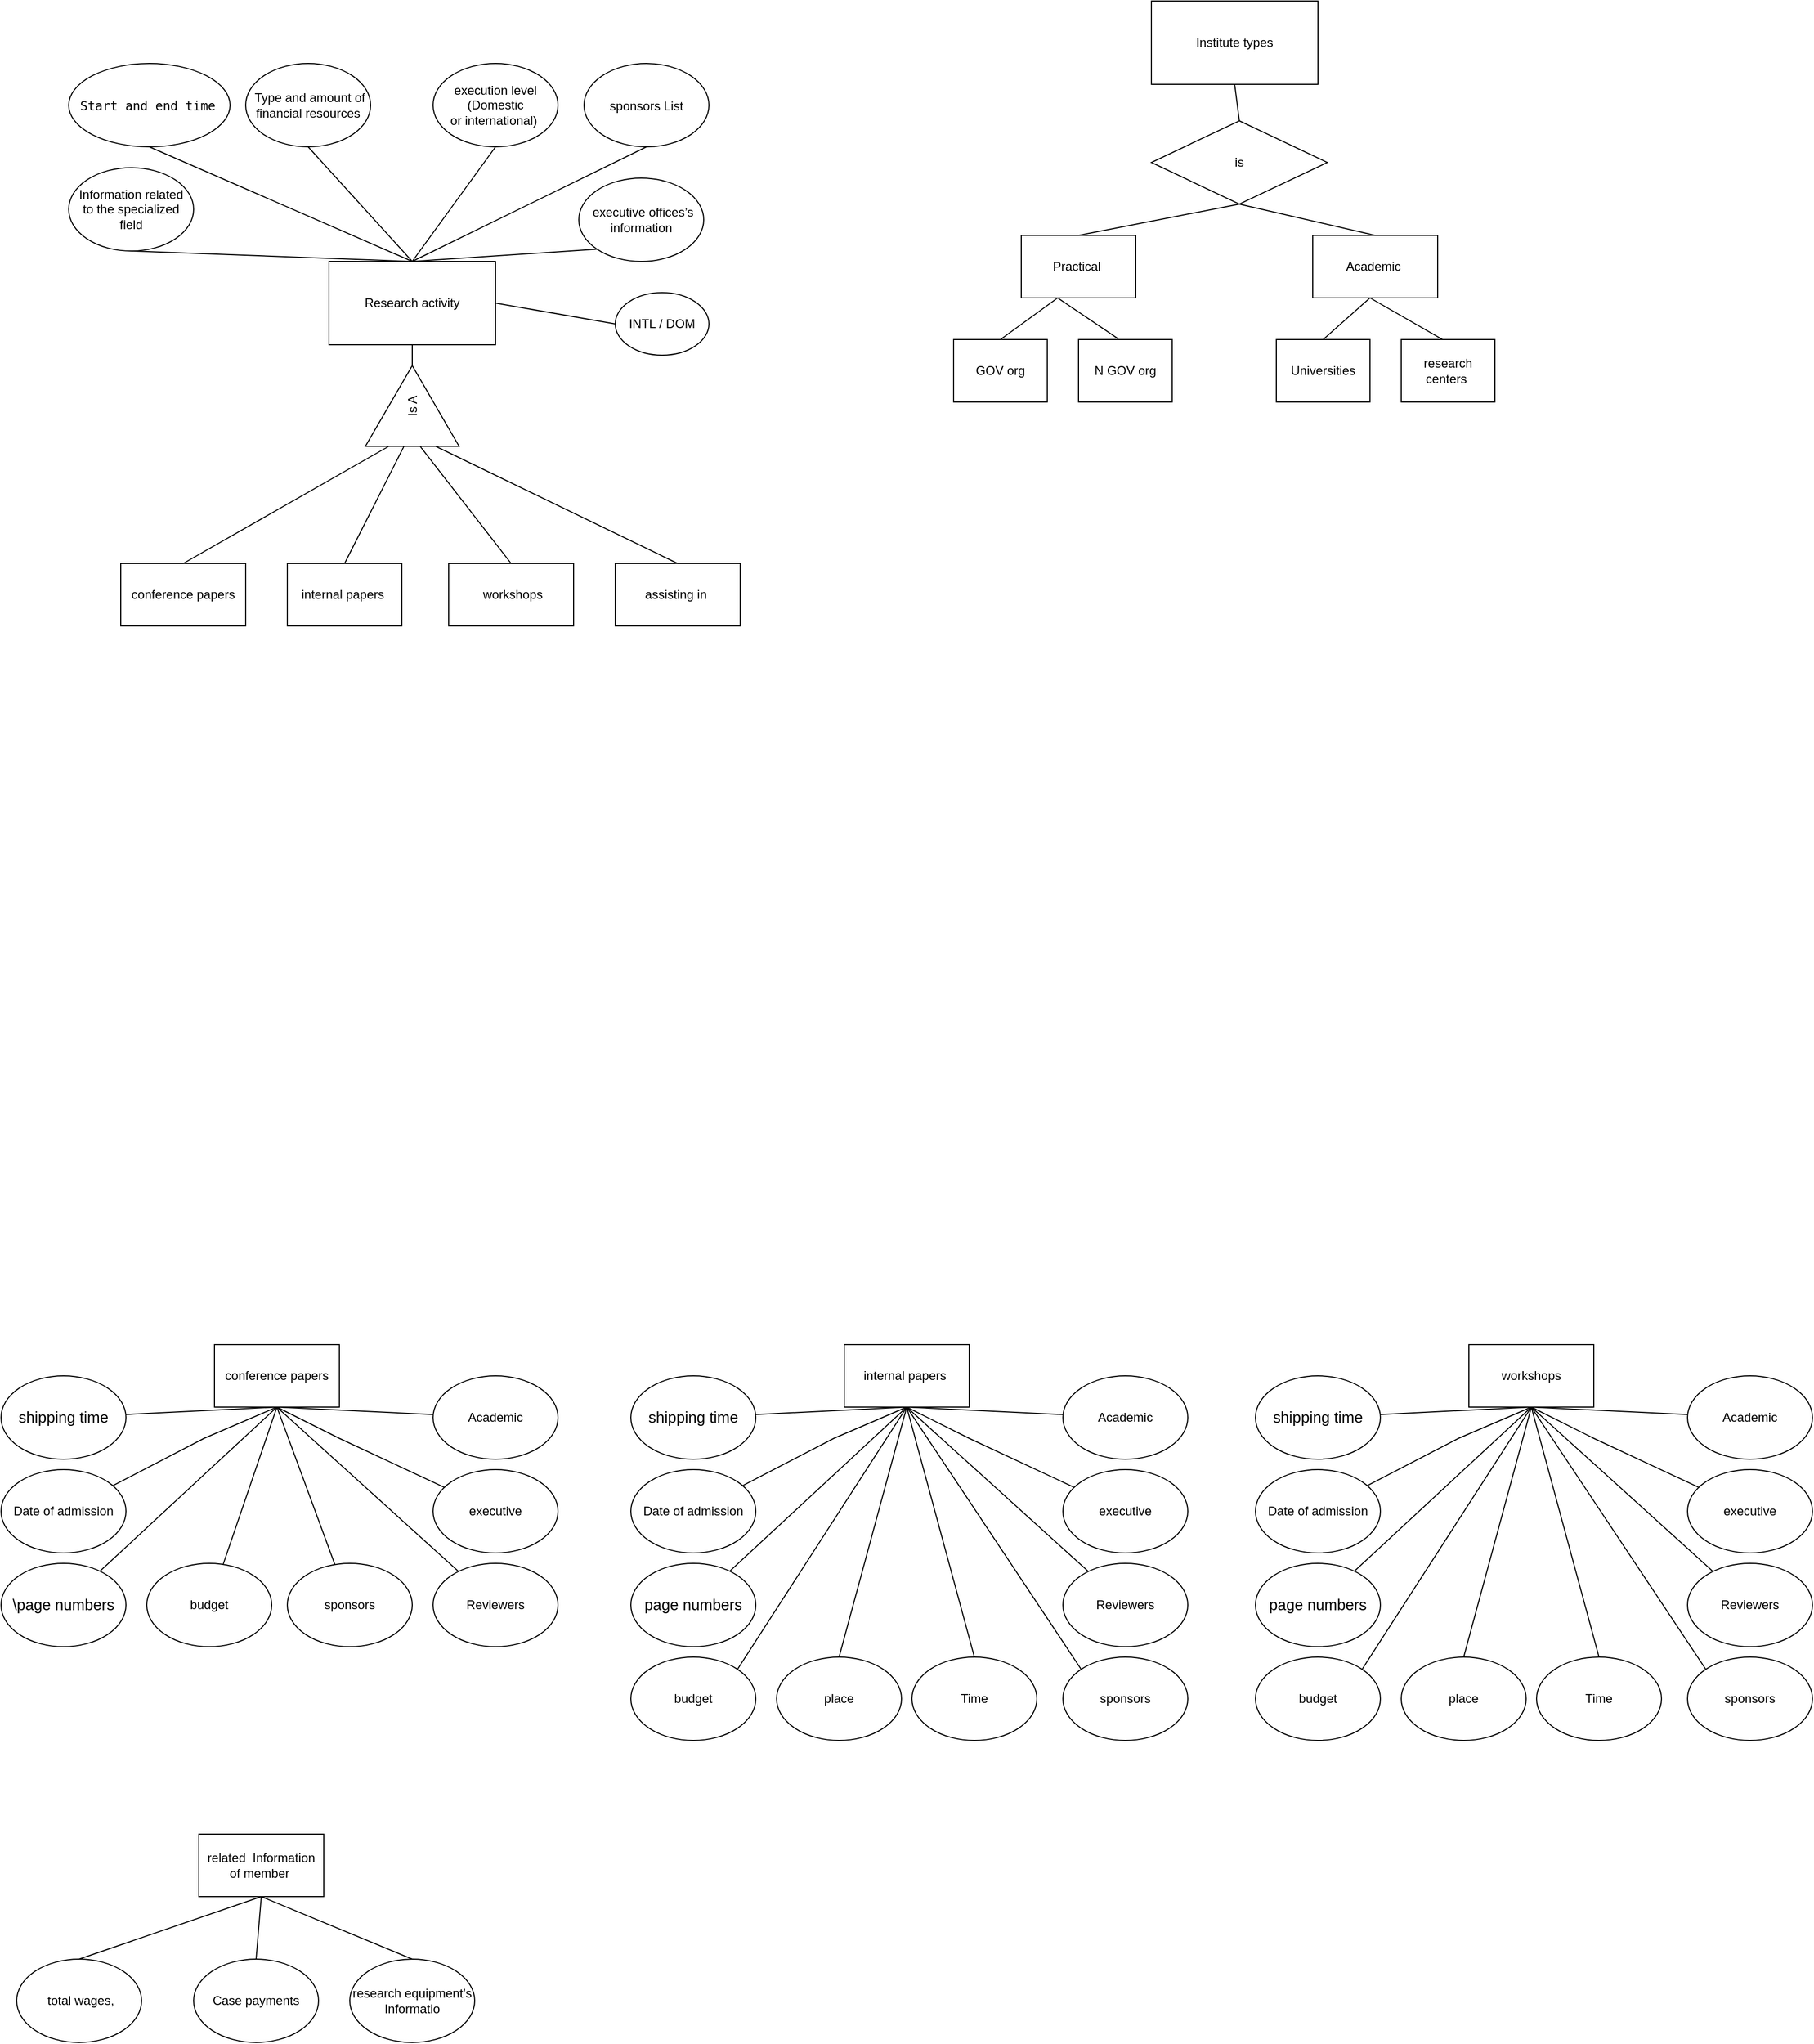<mxfile version="21.1.1" type="github">
  <diagram id="Gjh91Je4ySEMAI1Sj-sg" name="Page-1">
    <mxGraphModel dx="990" dy="598" grid="1" gridSize="10" guides="1" tooltips="1" connect="1" arrows="1" fold="1" page="1" pageScale="1" pageWidth="850" pageHeight="1100" math="0" shadow="0">
      <root>
        <mxCell id="0" />
        <mxCell id="1" parent="0" />
        <mxCell id="DnQ4--VGCIlJsh_Cb7lD-1" value="conference papers" style="rounded=0;whiteSpace=wrap;html=1;" parent="1" vertex="1">
          <mxGeometry x="155" y="580" width="120" height="60" as="geometry" />
        </mxCell>
        <mxCell id="DnQ4--VGCIlJsh_Cb7lD-2" value="assisting in&amp;nbsp;" style="rounded=0;whiteSpace=wrap;html=1;" parent="1" vertex="1">
          <mxGeometry x="630" y="580" width="120" height="60" as="geometry" />
        </mxCell>
        <mxCell id="DnQ4--VGCIlJsh_Cb7lD-3" value="&lt;p style=&quot;border-color: var(--border-color);&quot; class=&quot;MsoNormal&quot;&gt;internal papers&lt;span style=&quot;background-color: initial;&quot;&gt;&amp;nbsp;&lt;/span&gt;&lt;/p&gt;" style="rounded=0;whiteSpace=wrap;html=1;align=center;" parent="1" vertex="1">
          <mxGeometry x="315" y="580" width="110" height="60" as="geometry" />
        </mxCell>
        <mxCell id="DnQ4--VGCIlJsh_Cb7lD-4" value="&amp;nbsp;workshops" style="rounded=0;whiteSpace=wrap;html=1;" parent="1" vertex="1">
          <mxGeometry x="470" y="580" width="120" height="60" as="geometry" />
        </mxCell>
        <mxCell id="DnQ4--VGCIlJsh_Cb7lD-5" value="Institute types" style="rounded=0;whiteSpace=wrap;html=1;" parent="1" vertex="1">
          <mxGeometry x="1145" y="40" width="160" height="80" as="geometry" />
        </mxCell>
        <mxCell id="DnQ4--VGCIlJsh_Cb7lD-6" value="related &amp;nbsp;Information&lt;br/&gt;of member&amp;nbsp;" style="rounded=0;whiteSpace=wrap;html=1;" parent="1" vertex="1">
          <mxGeometry x="230" y="1800" width="120" height="60" as="geometry" />
        </mxCell>
        <mxCell id="DnQ4--VGCIlJsh_Cb7lD-16" value="" style="endArrow=none;html=1;rounded=0;entryX=0.017;entryY=0.419;entryDx=0;entryDy=0;exitX=0.5;exitY=0;exitDx=0;exitDy=0;entryPerimeter=0;" parent="1" source="DnQ4--VGCIlJsh_Cb7lD-3" target="4cyTBoL2mbChuSqTaiiy-3" edge="1">
          <mxGeometry width="50" height="50" relative="1" as="geometry">
            <mxPoint x="350" y="755" as="sourcePoint" />
            <mxPoint x="435" y="475" as="targetPoint" />
          </mxGeometry>
        </mxCell>
        <mxCell id="DnQ4--VGCIlJsh_Cb7lD-17" value="" style="endArrow=none;html=1;rounded=0;exitX=1;exitY=0.5;exitDx=0;exitDy=0;entryX=0.5;entryY=1;entryDx=0;entryDy=0;" parent="1" source="4cyTBoL2mbChuSqTaiiy-3" target="DnQ4--VGCIlJsh_Cb7lD-41" edge="1">
          <mxGeometry width="50" height="50" relative="1" as="geometry">
            <mxPoint x="350" y="525" as="sourcePoint" />
            <mxPoint x="440" y="450" as="targetPoint" />
          </mxGeometry>
        </mxCell>
        <mxCell id="DnQ4--VGCIlJsh_Cb7lD-18" value="" style="endArrow=none;html=1;rounded=0;entryX=0;entryY=0.25;entryDx=0;entryDy=0;exitX=0.5;exitY=0;exitDx=0;exitDy=0;" parent="1" source="DnQ4--VGCIlJsh_Cb7lD-1" target="4cyTBoL2mbChuSqTaiiy-3" edge="1">
          <mxGeometry width="50" height="50" relative="1" as="geometry">
            <mxPoint x="360" y="535" as="sourcePoint" />
            <mxPoint x="435" y="475" as="targetPoint" />
            <Array as="points" />
          </mxGeometry>
        </mxCell>
        <mxCell id="DnQ4--VGCIlJsh_Cb7lD-19" value="" style="endArrow=none;html=1;rounded=0;entryX=0.5;entryY=0;entryDx=0;entryDy=0;exitX=0;exitY=0.75;exitDx=0;exitDy=0;" parent="1" target="DnQ4--VGCIlJsh_Cb7lD-2" edge="1" source="4cyTBoL2mbChuSqTaiiy-3">
          <mxGeometry width="50" height="50" relative="1" as="geometry">
            <mxPoint x="470" y="400" as="sourcePoint" />
            <mxPoint x="465" y="505" as="targetPoint" />
            <Array as="points" />
          </mxGeometry>
        </mxCell>
        <mxCell id="DnQ4--VGCIlJsh_Cb7lD-28" value="&lt;p style=&quot;border-color: var(--border-color);&quot; class=&quot;MsoNormal&quot;&gt;Practical&amp;nbsp;&lt;br&gt;&lt;/p&gt;" style="rounded=0;whiteSpace=wrap;html=1;align=center;" parent="1" vertex="1">
          <mxGeometry x="1020" y="265" width="110" height="60" as="geometry" />
        </mxCell>
        <mxCell id="DnQ4--VGCIlJsh_Cb7lD-29" value="Academic&amp;nbsp;" style="rounded=0;whiteSpace=wrap;html=1;" parent="1" vertex="1">
          <mxGeometry x="1300" y="265" width="120" height="60" as="geometry" />
        </mxCell>
        <mxCell id="DnQ4--VGCIlJsh_Cb7lD-30" value="is" style="rhombus;whiteSpace=wrap;html=1;" parent="1" vertex="1">
          <mxGeometry x="1145" y="155" width="169" height="80" as="geometry" />
        </mxCell>
        <mxCell id="DnQ4--VGCIlJsh_Cb7lD-31" value="" style="endArrow=none;html=1;rounded=0;entryX=0.5;entryY=1;entryDx=0;entryDy=0;exitX=0.5;exitY=0;exitDx=0;exitDy=0;" parent="1" source="DnQ4--VGCIlJsh_Cb7lD-28" target="DnQ4--VGCIlJsh_Cb7lD-30" edge="1">
          <mxGeometry width="50" height="50" relative="1" as="geometry">
            <mxPoint x="1129" y="515" as="sourcePoint" />
            <mxPoint x="1179" y="465" as="targetPoint" />
          </mxGeometry>
        </mxCell>
        <mxCell id="DnQ4--VGCIlJsh_Cb7lD-32" value="" style="endArrow=none;html=1;rounded=0;entryX=0.5;entryY=1;entryDx=0;entryDy=0;exitX=0.5;exitY=0;exitDx=0;exitDy=0;" parent="1" source="DnQ4--VGCIlJsh_Cb7lD-29" target="DnQ4--VGCIlJsh_Cb7lD-30" edge="1">
          <mxGeometry width="50" height="50" relative="1" as="geometry">
            <mxPoint x="1129" y="285" as="sourcePoint" />
            <mxPoint x="1224" y="245" as="targetPoint" />
          </mxGeometry>
        </mxCell>
        <mxCell id="DnQ4--VGCIlJsh_Cb7lD-33" value="" style="endArrow=none;html=1;rounded=0;exitX=0.5;exitY=0;exitDx=0;exitDy=0;" parent="1" source="DnQ4--VGCIlJsh_Cb7lD-38" edge="1">
          <mxGeometry width="50" height="50" relative="1" as="geometry">
            <mxPoint x="1310" y="365" as="sourcePoint" />
            <mxPoint x="1355" y="325" as="targetPoint" />
          </mxGeometry>
        </mxCell>
        <mxCell id="DnQ4--VGCIlJsh_Cb7lD-34" value="" style="endArrow=none;html=1;rounded=0;exitX=0.474;exitY=0.029;exitDx=0;exitDy=0;exitPerimeter=0;" parent="1" source="DnQ4--VGCIlJsh_Cb7lD-37" edge="1">
          <mxGeometry width="50" height="50" relative="1" as="geometry">
            <mxPoint x="1410" y="365" as="sourcePoint" />
            <mxPoint x="1355" y="325" as="targetPoint" />
          </mxGeometry>
        </mxCell>
        <mxCell id="DnQ4--VGCIlJsh_Cb7lD-35" value="" style="endArrow=none;html=1;rounded=0;entryX=0.5;entryY=1;entryDx=0;entryDy=0;exitX=0.5;exitY=0;exitDx=0;exitDy=0;" parent="1" source="DnQ4--VGCIlJsh_Cb7lD-40" edge="1">
          <mxGeometry width="50" height="50" relative="1" as="geometry">
            <mxPoint x="1010" y="365" as="sourcePoint" />
            <mxPoint x="1055" y="325" as="targetPoint" />
          </mxGeometry>
        </mxCell>
        <mxCell id="DnQ4--VGCIlJsh_Cb7lD-36" value="" style="endArrow=none;html=1;rounded=0;exitX=0.424;exitY=-0.012;exitDx=0;exitDy=0;exitPerimeter=0;" parent="1" source="DnQ4--VGCIlJsh_Cb7lD-39" edge="1">
          <mxGeometry width="50" height="50" relative="1" as="geometry">
            <mxPoint x="1110" y="365" as="sourcePoint" />
            <mxPoint x="1055" y="325" as="targetPoint" />
          </mxGeometry>
        </mxCell>
        <mxCell id="DnQ4--VGCIlJsh_Cb7lD-37" value="research centers&amp;nbsp;" style="rounded=0;whiteSpace=wrap;html=1;" parent="1" vertex="1">
          <mxGeometry x="1385" y="365" width="90" height="60" as="geometry" />
        </mxCell>
        <mxCell id="DnQ4--VGCIlJsh_Cb7lD-38" value="Universities" style="rounded=0;whiteSpace=wrap;html=1;" parent="1" vertex="1">
          <mxGeometry x="1265" y="365" width="90" height="60" as="geometry" />
        </mxCell>
        <mxCell id="DnQ4--VGCIlJsh_Cb7lD-39" value="&lt;p class=&quot;MsoNormal&quot;&gt;N GOV org&lt;/p&gt;" style="rounded=0;whiteSpace=wrap;html=1;" parent="1" vertex="1">
          <mxGeometry x="1075" y="365" width="90" height="60" as="geometry" />
        </mxCell>
        <mxCell id="DnQ4--VGCIlJsh_Cb7lD-40" value="GOV org" style="rounded=0;whiteSpace=wrap;html=1;" parent="1" vertex="1">
          <mxGeometry x="955" y="365" width="90" height="60" as="geometry" />
        </mxCell>
        <mxCell id="DnQ4--VGCIlJsh_Cb7lD-41" value="Research activity" style="rounded=0;whiteSpace=wrap;html=1;" parent="1" vertex="1">
          <mxGeometry x="355" y="290" width="160" height="80" as="geometry" />
        </mxCell>
        <mxCell id="DnQ4--VGCIlJsh_Cb7lD-43" value="" style="endArrow=none;html=1;rounded=0;entryX=0.5;entryY=1;entryDx=0;entryDy=0;exitX=0.5;exitY=0;exitDx=0;exitDy=0;" parent="1" source="DnQ4--VGCIlJsh_Cb7lD-30" target="DnQ4--VGCIlJsh_Cb7lD-5" edge="1">
          <mxGeometry width="50" height="50" relative="1" as="geometry">
            <mxPoint x="455" y="155" as="sourcePoint" />
            <mxPoint x="455" y="130" as="targetPoint" />
          </mxGeometry>
        </mxCell>
        <mxCell id="DnQ4--VGCIlJsh_Cb7lD-44" value="Information related&lt;br/&gt;to the specialized field" style="ellipse;whiteSpace=wrap;html=1;" parent="1" vertex="1">
          <mxGeometry x="105" y="200" width="120" height="80" as="geometry" />
        </mxCell>
        <mxCell id="DnQ4--VGCIlJsh_Cb7lD-45" value="" style="endArrow=none;html=1;rounded=0;entryX=0.5;entryY=1;entryDx=0;entryDy=0;exitX=0.5;exitY=0;exitDx=0;exitDy=0;" parent="1" source="DnQ4--VGCIlJsh_Cb7lD-41" target="DnQ4--VGCIlJsh_Cb7lD-44" edge="1">
          <mxGeometry width="50" height="50" relative="1" as="geometry">
            <mxPoint x="405" y="410" as="sourcePoint" />
            <mxPoint x="455" y="360" as="targetPoint" />
          </mxGeometry>
        </mxCell>
        <mxCell id="DnQ4--VGCIlJsh_Cb7lD-46" value="sponsors List&lt;span dir=&quot;RTL&quot;&gt;&lt;/span&gt;&lt;span dir=&quot;RTL&quot;&gt;&lt;/span&gt;&lt;span style=&quot;font-size:11.0pt;&lt;br/&gt;line-height:107%;font-family:&amp;quot;Arial&amp;quot;,sans-serif;mso-ascii-font-family:Calibri;&lt;br/&gt;mso-ascii-theme-font:minor-latin;mso-fareast-font-family:Calibri;mso-fareast-theme-font:&lt;br/&gt;minor-latin;mso-hansi-font-family:Calibri;mso-hansi-theme-font:minor-latin;&lt;br/&gt;mso-ansi-language:EN-US;mso-fareast-language:EN-US;mso-bidi-language:AR-SA&quot; dir=&quot;RTL&quot;&gt;&lt;span dir=&quot;RTL&quot;&gt;&lt;/span&gt;&lt;span dir=&quot;RTL&quot;&gt;&lt;/span&gt;&lt;/span&gt;" style="ellipse;whiteSpace=wrap;html=1;" parent="1" vertex="1">
          <mxGeometry x="600" y="100" width="120" height="80" as="geometry" />
        </mxCell>
        <mxCell id="DnQ4--VGCIlJsh_Cb7lD-47" value="" style="endArrow=none;html=1;rounded=0;entryX=0.5;entryY=1;entryDx=0;entryDy=0;exitX=0.5;exitY=0;exitDx=0;exitDy=0;" parent="1" source="DnQ4--VGCIlJsh_Cb7lD-41" target="DnQ4--VGCIlJsh_Cb7lD-46" edge="1">
          <mxGeometry width="50" height="50" relative="1" as="geometry">
            <mxPoint x="445" y="300" as="sourcePoint" />
            <mxPoint x="465" y="370" as="targetPoint" />
          </mxGeometry>
        </mxCell>
        <mxCell id="DnQ4--VGCIlJsh_Cb7lD-48" value="execution level (Domestic&lt;br/&gt;or international)&amp;nbsp;" style="ellipse;whiteSpace=wrap;html=1;" parent="1" vertex="1">
          <mxGeometry x="455" y="100" width="120" height="80" as="geometry" />
        </mxCell>
        <mxCell id="DnQ4--VGCIlJsh_Cb7lD-49" value="" style="endArrow=none;html=1;rounded=0;entryX=0.5;entryY=1;entryDx=0;entryDy=0;exitX=0.5;exitY=0;exitDx=0;exitDy=0;" parent="1" source="DnQ4--VGCIlJsh_Cb7lD-41" target="DnQ4--VGCIlJsh_Cb7lD-48" edge="1">
          <mxGeometry width="50" height="50" relative="1" as="geometry">
            <mxPoint x="455" y="310" as="sourcePoint" />
            <mxPoint x="475" y="380" as="targetPoint" />
          </mxGeometry>
        </mxCell>
        <mxCell id="DnQ4--VGCIlJsh_Cb7lD-50" value="&amp;nbsp;Type and amount of financial resources" style="ellipse;whiteSpace=wrap;html=1;" parent="1" vertex="1">
          <mxGeometry x="275" y="100" width="120" height="80" as="geometry" />
        </mxCell>
        <mxCell id="DnQ4--VGCIlJsh_Cb7lD-51" value="" style="endArrow=none;html=1;rounded=0;entryX=0.5;entryY=1;entryDx=0;entryDy=0;" parent="1" target="DnQ4--VGCIlJsh_Cb7lD-50" edge="1">
          <mxGeometry width="50" height="50" relative="1" as="geometry">
            <mxPoint x="435" y="290" as="sourcePoint" />
            <mxPoint x="485" y="390" as="targetPoint" />
          </mxGeometry>
        </mxCell>
        <mxCell id="DnQ4--VGCIlJsh_Cb7lD-52" value="&lt;pre style=&quot;text-align:right;line-height:27.0pt&quot;&gt;Start and end time&lt;i style=&quot;background-color: initial; font-family: Helvetica; text-align: center; white-space: normal;&quot;&gt;&lt;span style=&quot;font-size:9.0pt;font-family:&amp;quot;Times New Roman&amp;quot;,serif;mso-fareast-font-family:&lt;br/&gt;&amp;quot;Times New Roman&amp;quot;;color:#202124&quot;&gt;&amp;nbsp;&lt;/span&gt;&lt;/i&gt;&lt;/pre&gt;" style="ellipse;whiteSpace=wrap;html=1;" parent="1" vertex="1">
          <mxGeometry x="105" y="100" width="155" height="80" as="geometry" />
        </mxCell>
        <mxCell id="DnQ4--VGCIlJsh_Cb7lD-53" value="" style="endArrow=none;html=1;rounded=0;entryX=0.5;entryY=1;entryDx=0;entryDy=0;exitX=0.5;exitY=0;exitDx=0;exitDy=0;" parent="1" source="DnQ4--VGCIlJsh_Cb7lD-41" target="DnQ4--VGCIlJsh_Cb7lD-52" edge="1">
          <mxGeometry width="50" height="50" relative="1" as="geometry">
            <mxPoint x="615" y="292.5" as="sourcePoint" />
            <mxPoint x="635" y="362.5" as="targetPoint" />
          </mxGeometry>
        </mxCell>
        <mxCell id="DnQ4--VGCIlJsh_Cb7lD-54" value="" style="endArrow=none;html=1;rounded=0;entryX=0;entryY=1;entryDx=0;entryDy=0;" parent="1" target="DnQ4--VGCIlJsh_Cb7lD-55" edge="1">
          <mxGeometry width="50" height="50" relative="1" as="geometry">
            <mxPoint x="435" y="290" as="sourcePoint" />
            <mxPoint x="665" y="210" as="targetPoint" />
          </mxGeometry>
        </mxCell>
        <mxCell id="DnQ4--VGCIlJsh_Cb7lD-55" value="&amp;nbsp;executive offices’s information" style="ellipse;whiteSpace=wrap;html=1;" parent="1" vertex="1">
          <mxGeometry x="595" y="210" width="120" height="80" as="geometry" />
        </mxCell>
        <mxCell id="DnQ4--VGCIlJsh_Cb7lD-56" value="conference papers" style="rounded=0;whiteSpace=wrap;html=1;" parent="1" vertex="1">
          <mxGeometry x="245" y="1330" width="120" height="60" as="geometry" />
        </mxCell>
        <mxCell id="DnQ4--VGCIlJsh_Cb7lD-57" value="&lt;span style=&quot;font-size:11.0pt;&lt;br/&gt;line-height:107%;font-family:&amp;quot;Calibri&amp;quot;,sans-serif;mso-ascii-theme-font:minor-latin;&lt;br/&gt;mso-fareast-font-family:Calibri;mso-fareast-theme-font:minor-latin;mso-hansi-theme-font:&lt;br/&gt;minor-latin;mso-bidi-font-family:&amp;quot;2  Nazanin&amp;quot;;mso-ansi-language:EN-US;&lt;br/&gt;mso-fareast-language:EN-US;mso-bidi-language:AR-SA&quot;&gt;\page numbers&lt;/span&gt;" style="ellipse;whiteSpace=wrap;html=1;" parent="1" vertex="1">
          <mxGeometry x="40" y="1540" width="120" height="80" as="geometry" />
        </mxCell>
        <mxCell id="DnQ4--VGCIlJsh_Cb7lD-58" value="" style="endArrow=none;html=1;rounded=0;entryX=0.5;entryY=1;entryDx=0;entryDy=0;" parent="1" source="DnQ4--VGCIlJsh_Cb7lD-57" target="DnQ4--VGCIlJsh_Cb7lD-56" edge="1">
          <mxGeometry width="50" height="50" relative="1" as="geometry">
            <mxPoint x="45" y="1410" as="sourcePoint" />
            <mxPoint x="95" y="1360" as="targetPoint" />
          </mxGeometry>
        </mxCell>
        <mxCell id="DnQ4--VGCIlJsh_Cb7lD-59" value="Academic" style="ellipse;whiteSpace=wrap;html=1;" parent="1" vertex="1">
          <mxGeometry x="455" y="1360" width="120" height="80" as="geometry" />
        </mxCell>
        <mxCell id="DnQ4--VGCIlJsh_Cb7lD-60" value="" style="endArrow=none;html=1;rounded=0;entryX=0.5;entryY=1;entryDx=0;entryDy=0;" parent="1" source="DnQ4--VGCIlJsh_Cb7lD-59" target="DnQ4--VGCIlJsh_Cb7lD-56" edge="1">
          <mxGeometry width="50" height="50" relative="1" as="geometry">
            <mxPoint x="185" y="1410" as="sourcePoint" />
            <mxPoint x="445" y="1380" as="targetPoint" />
          </mxGeometry>
        </mxCell>
        <mxCell id="DnQ4--VGCIlJsh_Cb7lD-61" value="executive" style="ellipse;whiteSpace=wrap;html=1;" parent="1" vertex="1">
          <mxGeometry x="455" y="1450" width="120" height="80" as="geometry" />
        </mxCell>
        <mxCell id="DnQ4--VGCIlJsh_Cb7lD-62" value="" style="endArrow=none;html=1;rounded=0;entryX=0.5;entryY=1;entryDx=0;entryDy=0;" parent="1" source="DnQ4--VGCIlJsh_Cb7lD-61" target="DnQ4--VGCIlJsh_Cb7lD-56" edge="1">
          <mxGeometry width="50" height="50" relative="1" as="geometry">
            <mxPoint x="65" y="1430" as="sourcePoint" />
            <mxPoint x="325" y="1400" as="targetPoint" />
            <Array as="points">
              <mxPoint x="365" y="1420" />
            </Array>
          </mxGeometry>
        </mxCell>
        <mxCell id="DnQ4--VGCIlJsh_Cb7lD-63" value="Date of admission" style="ellipse;whiteSpace=wrap;html=1;" parent="1" vertex="1">
          <mxGeometry x="40" y="1450" width="120" height="80" as="geometry" />
        </mxCell>
        <mxCell id="DnQ4--VGCIlJsh_Cb7lD-64" value="" style="endArrow=none;html=1;rounded=0;entryX=0.5;entryY=1;entryDx=0;entryDy=0;" parent="1" source="DnQ4--VGCIlJsh_Cb7lD-63" target="DnQ4--VGCIlJsh_Cb7lD-56" edge="1">
          <mxGeometry width="50" height="50" relative="1" as="geometry">
            <mxPoint x="75" y="1440" as="sourcePoint" />
            <mxPoint x="335" y="1410" as="targetPoint" />
            <Array as="points">
              <mxPoint x="235" y="1420" />
            </Array>
          </mxGeometry>
        </mxCell>
        <mxCell id="DnQ4--VGCIlJsh_Cb7lD-65" value="&lt;span style=&quot;font-size:11.0pt;&lt;br/&gt;line-height:107%;font-family:&amp;quot;Calibri&amp;quot;,sans-serif;mso-ascii-theme-font:minor-latin;&lt;br/&gt;mso-fareast-font-family:Calibri;mso-fareast-theme-font:minor-latin;mso-hansi-theme-font:&lt;br/&gt;minor-latin;mso-bidi-font-family:&amp;quot;2  Nazanin&amp;quot;;mso-ansi-language:EN-US;&lt;br/&gt;mso-fareast-language:EN-US;mso-bidi-language:AR-SA&quot;&gt;shipping time&lt;/span&gt;" style="ellipse;whiteSpace=wrap;html=1;" parent="1" vertex="1">
          <mxGeometry x="40" y="1360" width="120" height="80" as="geometry" />
        </mxCell>
        <mxCell id="DnQ4--VGCIlJsh_Cb7lD-66" value="" style="endArrow=none;html=1;rounded=0;entryX=0.5;entryY=1;entryDx=0;entryDy=0;" parent="1" source="DnQ4--VGCIlJsh_Cb7lD-65" target="DnQ4--VGCIlJsh_Cb7lD-56" edge="1">
          <mxGeometry width="50" height="50" relative="1" as="geometry">
            <mxPoint x="-100" y="1410" as="sourcePoint" />
            <mxPoint x="160" y="1380" as="targetPoint" />
          </mxGeometry>
        </mxCell>
        <mxCell id="DnQ4--VGCIlJsh_Cb7lD-67" value="Reviewers" style="ellipse;whiteSpace=wrap;html=1;" parent="1" vertex="1">
          <mxGeometry x="455" y="1540" width="120" height="80" as="geometry" />
        </mxCell>
        <mxCell id="DnQ4--VGCIlJsh_Cb7lD-68" value="" style="endArrow=none;html=1;rounded=0;entryX=0.5;entryY=1;entryDx=0;entryDy=0;" parent="1" source="DnQ4--VGCIlJsh_Cb7lD-67" target="DnQ4--VGCIlJsh_Cb7lD-56" edge="1">
          <mxGeometry width="50" height="50" relative="1" as="geometry">
            <mxPoint x="95" y="1460" as="sourcePoint" />
            <mxPoint x="305" y="1440" as="targetPoint" />
          </mxGeometry>
        </mxCell>
        <mxCell id="DnQ4--VGCIlJsh_Cb7lD-69" value="sponsors" style="ellipse;whiteSpace=wrap;html=1;" parent="1" vertex="1">
          <mxGeometry x="315" y="1540" width="120" height="80" as="geometry" />
        </mxCell>
        <mxCell id="DnQ4--VGCIlJsh_Cb7lD-70" value="" style="endArrow=none;html=1;rounded=0;entryX=0.5;entryY=1;entryDx=0;entryDy=0;" parent="1" source="DnQ4--VGCIlJsh_Cb7lD-69" target="DnQ4--VGCIlJsh_Cb7lD-56" edge="1">
          <mxGeometry width="50" height="50" relative="1" as="geometry">
            <mxPoint x="105" y="1470" as="sourcePoint" />
            <mxPoint x="365" y="1440" as="targetPoint" />
          </mxGeometry>
        </mxCell>
        <mxCell id="DnQ4--VGCIlJsh_Cb7lD-71" value="budget" style="ellipse;whiteSpace=wrap;html=1;" parent="1" vertex="1">
          <mxGeometry x="180" y="1540" width="120" height="80" as="geometry" />
        </mxCell>
        <mxCell id="DnQ4--VGCIlJsh_Cb7lD-72" value="" style="endArrow=none;html=1;rounded=0;entryX=0.5;entryY=1;entryDx=0;entryDy=0;" parent="1" source="DnQ4--VGCIlJsh_Cb7lD-71" target="DnQ4--VGCIlJsh_Cb7lD-56" edge="1">
          <mxGeometry width="50" height="50" relative="1" as="geometry">
            <mxPoint x="-5" y="1510" as="sourcePoint" />
            <mxPoint x="255" y="1480" as="targetPoint" />
          </mxGeometry>
        </mxCell>
        <mxCell id="DnQ4--VGCIlJsh_Cb7lD-73" value="workshops" style="rounded=0;whiteSpace=wrap;html=1;" parent="1" vertex="1">
          <mxGeometry x="1450" y="1330" width="120" height="60" as="geometry" />
        </mxCell>
        <mxCell id="DnQ4--VGCIlJsh_Cb7lD-74" value="&lt;span style=&quot;font-size:11.0pt;&lt;br/&gt;line-height:107%;font-family:&amp;quot;Calibri&amp;quot;,sans-serif;mso-ascii-theme-font:minor-latin;&lt;br/&gt;mso-fareast-font-family:Calibri;mso-fareast-theme-font:minor-latin;mso-hansi-theme-font:&lt;br/&gt;minor-latin;mso-bidi-font-family:&amp;quot;2  Nazanin&amp;quot;;mso-ansi-language:EN-US;&lt;br/&gt;mso-fareast-language:EN-US;mso-bidi-language:AR-SA&quot;&gt;page numbers&lt;/span&gt;" style="ellipse;whiteSpace=wrap;html=1;" parent="1" vertex="1">
          <mxGeometry x="1245" y="1540" width="120" height="80" as="geometry" />
        </mxCell>
        <mxCell id="DnQ4--VGCIlJsh_Cb7lD-75" value="" style="endArrow=none;html=1;rounded=0;entryX=0.5;entryY=1;entryDx=0;entryDy=0;" parent="1" source="DnQ4--VGCIlJsh_Cb7lD-74" target="DnQ4--VGCIlJsh_Cb7lD-73" edge="1">
          <mxGeometry width="50" height="50" relative="1" as="geometry">
            <mxPoint x="1250" y="1410" as="sourcePoint" />
            <mxPoint x="1300" y="1360" as="targetPoint" />
          </mxGeometry>
        </mxCell>
        <mxCell id="DnQ4--VGCIlJsh_Cb7lD-76" value="Academic" style="ellipse;whiteSpace=wrap;html=1;" parent="1" vertex="1">
          <mxGeometry x="1660" y="1360" width="120" height="80" as="geometry" />
        </mxCell>
        <mxCell id="DnQ4--VGCIlJsh_Cb7lD-77" value="" style="endArrow=none;html=1;rounded=0;entryX=0.5;entryY=1;entryDx=0;entryDy=0;" parent="1" source="DnQ4--VGCIlJsh_Cb7lD-76" target="DnQ4--VGCIlJsh_Cb7lD-73" edge="1">
          <mxGeometry width="50" height="50" relative="1" as="geometry">
            <mxPoint x="1390" y="1410" as="sourcePoint" />
            <mxPoint x="1650" y="1380" as="targetPoint" />
          </mxGeometry>
        </mxCell>
        <mxCell id="DnQ4--VGCIlJsh_Cb7lD-78" value="executive" style="ellipse;whiteSpace=wrap;html=1;" parent="1" vertex="1">
          <mxGeometry x="1660" y="1450" width="120" height="80" as="geometry" />
        </mxCell>
        <mxCell id="DnQ4--VGCIlJsh_Cb7lD-79" value="" style="endArrow=none;html=1;rounded=0;entryX=0.5;entryY=1;entryDx=0;entryDy=0;" parent="1" source="DnQ4--VGCIlJsh_Cb7lD-78" target="DnQ4--VGCIlJsh_Cb7lD-73" edge="1">
          <mxGeometry width="50" height="50" relative="1" as="geometry">
            <mxPoint x="1270" y="1430" as="sourcePoint" />
            <mxPoint x="1530" y="1400" as="targetPoint" />
            <Array as="points">
              <mxPoint x="1570" y="1420" />
            </Array>
          </mxGeometry>
        </mxCell>
        <mxCell id="DnQ4--VGCIlJsh_Cb7lD-80" value="Date of admission" style="ellipse;whiteSpace=wrap;html=1;" parent="1" vertex="1">
          <mxGeometry x="1245" y="1450" width="120" height="80" as="geometry" />
        </mxCell>
        <mxCell id="DnQ4--VGCIlJsh_Cb7lD-81" value="" style="endArrow=none;html=1;rounded=0;entryX=0.5;entryY=1;entryDx=0;entryDy=0;" parent="1" source="DnQ4--VGCIlJsh_Cb7lD-80" target="DnQ4--VGCIlJsh_Cb7lD-73" edge="1">
          <mxGeometry width="50" height="50" relative="1" as="geometry">
            <mxPoint x="1280" y="1440" as="sourcePoint" />
            <mxPoint x="1540" y="1410" as="targetPoint" />
            <Array as="points">
              <mxPoint x="1440" y="1420" />
            </Array>
          </mxGeometry>
        </mxCell>
        <mxCell id="DnQ4--VGCIlJsh_Cb7lD-82" value="&lt;span style=&quot;font-size:11.0pt;&lt;br/&gt;line-height:107%;font-family:&amp;quot;Calibri&amp;quot;,sans-serif;mso-ascii-theme-font:minor-latin;&lt;br/&gt;mso-fareast-font-family:Calibri;mso-fareast-theme-font:minor-latin;mso-hansi-theme-font:&lt;br/&gt;minor-latin;mso-bidi-font-family:&amp;quot;2  Nazanin&amp;quot;;mso-ansi-language:EN-US;&lt;br/&gt;mso-fareast-language:EN-US;mso-bidi-language:AR-SA&quot;&gt;shipping time&lt;/span&gt;" style="ellipse;whiteSpace=wrap;html=1;" parent="1" vertex="1">
          <mxGeometry x="1245" y="1360" width="120" height="80" as="geometry" />
        </mxCell>
        <mxCell id="DnQ4--VGCIlJsh_Cb7lD-83" value="" style="endArrow=none;html=1;rounded=0;entryX=0.5;entryY=1;entryDx=0;entryDy=0;" parent="1" source="DnQ4--VGCIlJsh_Cb7lD-82" target="DnQ4--VGCIlJsh_Cb7lD-73" edge="1">
          <mxGeometry width="50" height="50" relative="1" as="geometry">
            <mxPoint x="1105" y="1410" as="sourcePoint" />
            <mxPoint x="1365" y="1380" as="targetPoint" />
          </mxGeometry>
        </mxCell>
        <mxCell id="DnQ4--VGCIlJsh_Cb7lD-84" value="Reviewers" style="ellipse;whiteSpace=wrap;html=1;" parent="1" vertex="1">
          <mxGeometry x="1660" y="1540" width="120" height="80" as="geometry" />
        </mxCell>
        <mxCell id="DnQ4--VGCIlJsh_Cb7lD-85" value="" style="endArrow=none;html=1;rounded=0;entryX=0.5;entryY=1;entryDx=0;entryDy=0;" parent="1" source="DnQ4--VGCIlJsh_Cb7lD-84" target="DnQ4--VGCIlJsh_Cb7lD-73" edge="1">
          <mxGeometry width="50" height="50" relative="1" as="geometry">
            <mxPoint x="1300" y="1460" as="sourcePoint" />
            <mxPoint x="1510" y="1440" as="targetPoint" />
          </mxGeometry>
        </mxCell>
        <mxCell id="DnQ4--VGCIlJsh_Cb7lD-86" value="sponsors" style="ellipse;whiteSpace=wrap;html=1;" parent="1" vertex="1">
          <mxGeometry x="1660" y="1630" width="120" height="80" as="geometry" />
        </mxCell>
        <mxCell id="DnQ4--VGCIlJsh_Cb7lD-87" value="" style="endArrow=none;html=1;rounded=0;entryX=0.5;entryY=1;entryDx=0;entryDy=0;exitX=0;exitY=0;exitDx=0;exitDy=0;" parent="1" source="DnQ4--VGCIlJsh_Cb7lD-86" target="DnQ4--VGCIlJsh_Cb7lD-73" edge="1">
          <mxGeometry width="50" height="50" relative="1" as="geometry">
            <mxPoint x="1693" y="1634" as="sourcePoint" />
            <mxPoint x="1570" y="1440" as="targetPoint" />
          </mxGeometry>
        </mxCell>
        <mxCell id="DnQ4--VGCIlJsh_Cb7lD-88" value="budget" style="ellipse;whiteSpace=wrap;html=1;" parent="1" vertex="1">
          <mxGeometry x="1245" y="1630" width="120" height="80" as="geometry" />
        </mxCell>
        <mxCell id="DnQ4--VGCIlJsh_Cb7lD-89" value="" style="endArrow=none;html=1;rounded=0;entryX=0.5;entryY=1;entryDx=0;entryDy=0;exitX=1;exitY=0;exitDx=0;exitDy=0;" parent="1" source="DnQ4--VGCIlJsh_Cb7lD-88" target="DnQ4--VGCIlJsh_Cb7lD-73" edge="1">
          <mxGeometry width="50" height="50" relative="1" as="geometry">
            <mxPoint x="1200" y="1510" as="sourcePoint" />
            <mxPoint x="1460" y="1480" as="targetPoint" />
          </mxGeometry>
        </mxCell>
        <mxCell id="DnQ4--VGCIlJsh_Cb7lD-90" value="place" style="ellipse;whiteSpace=wrap;html=1;" parent="1" vertex="1">
          <mxGeometry x="1385" y="1630" width="120" height="80" as="geometry" />
        </mxCell>
        <mxCell id="DnQ4--VGCIlJsh_Cb7lD-91" value="" style="endArrow=none;html=1;rounded=0;entryX=0.5;entryY=1;entryDx=0;entryDy=0;exitX=0.5;exitY=0;exitDx=0;exitDy=0;" parent="1" source="DnQ4--VGCIlJsh_Cb7lD-90" target="DnQ4--VGCIlJsh_Cb7lD-73" edge="1">
          <mxGeometry width="50" height="50" relative="1" as="geometry">
            <mxPoint x="1210" y="1520" as="sourcePoint" />
            <mxPoint x="1520" y="1400" as="targetPoint" />
          </mxGeometry>
        </mxCell>
        <mxCell id="DnQ4--VGCIlJsh_Cb7lD-92" value="Time" style="ellipse;whiteSpace=wrap;html=1;" parent="1" vertex="1">
          <mxGeometry x="1515" y="1630" width="120" height="80" as="geometry" />
        </mxCell>
        <mxCell id="DnQ4--VGCIlJsh_Cb7lD-93" value="" style="endArrow=none;html=1;rounded=0;entryX=0.5;entryY=1;entryDx=0;entryDy=0;exitX=0.5;exitY=0;exitDx=0;exitDy=0;" parent="1" source="DnQ4--VGCIlJsh_Cb7lD-92" target="DnQ4--VGCIlJsh_Cb7lD-73" edge="1">
          <mxGeometry width="50" height="50" relative="1" as="geometry">
            <mxPoint x="1470" y="1510" as="sourcePoint" />
            <mxPoint x="1780" y="1390" as="targetPoint" />
          </mxGeometry>
        </mxCell>
        <mxCell id="DnQ4--VGCIlJsh_Cb7lD-94" value="internal papers&amp;nbsp;" style="rounded=0;whiteSpace=wrap;html=1;" parent="1" vertex="1">
          <mxGeometry x="850" y="1330" width="120" height="60" as="geometry" />
        </mxCell>
        <mxCell id="DnQ4--VGCIlJsh_Cb7lD-95" value="&lt;span style=&quot;font-size:11.0pt;&lt;br/&gt;line-height:107%;font-family:&amp;quot;Calibri&amp;quot;,sans-serif;mso-ascii-theme-font:minor-latin;&lt;br/&gt;mso-fareast-font-family:Calibri;mso-fareast-theme-font:minor-latin;mso-hansi-theme-font:&lt;br/&gt;minor-latin;mso-bidi-font-family:&amp;quot;2  Nazanin&amp;quot;;mso-ansi-language:EN-US;&lt;br/&gt;mso-fareast-language:EN-US;mso-bidi-language:AR-SA&quot;&gt;page numbers&lt;/span&gt;" style="ellipse;whiteSpace=wrap;html=1;" parent="1" vertex="1">
          <mxGeometry x="645" y="1540" width="120" height="80" as="geometry" />
        </mxCell>
        <mxCell id="DnQ4--VGCIlJsh_Cb7lD-96" value="" style="endArrow=none;html=1;rounded=0;entryX=0.5;entryY=1;entryDx=0;entryDy=0;" parent="1" source="DnQ4--VGCIlJsh_Cb7lD-95" target="DnQ4--VGCIlJsh_Cb7lD-94" edge="1">
          <mxGeometry width="50" height="50" relative="1" as="geometry">
            <mxPoint x="650" y="1410" as="sourcePoint" />
            <mxPoint x="700" y="1360" as="targetPoint" />
          </mxGeometry>
        </mxCell>
        <mxCell id="DnQ4--VGCIlJsh_Cb7lD-97" value="Academic" style="ellipse;whiteSpace=wrap;html=1;" parent="1" vertex="1">
          <mxGeometry x="1060" y="1360" width="120" height="80" as="geometry" />
        </mxCell>
        <mxCell id="DnQ4--VGCIlJsh_Cb7lD-98" value="" style="endArrow=none;html=1;rounded=0;entryX=0.5;entryY=1;entryDx=0;entryDy=0;" parent="1" source="DnQ4--VGCIlJsh_Cb7lD-97" target="DnQ4--VGCIlJsh_Cb7lD-94" edge="1">
          <mxGeometry width="50" height="50" relative="1" as="geometry">
            <mxPoint x="790" y="1410" as="sourcePoint" />
            <mxPoint x="1050" y="1380" as="targetPoint" />
          </mxGeometry>
        </mxCell>
        <mxCell id="DnQ4--VGCIlJsh_Cb7lD-99" value="executive" style="ellipse;whiteSpace=wrap;html=1;" parent="1" vertex="1">
          <mxGeometry x="1060" y="1450" width="120" height="80" as="geometry" />
        </mxCell>
        <mxCell id="DnQ4--VGCIlJsh_Cb7lD-100" value="" style="endArrow=none;html=1;rounded=0;entryX=0.5;entryY=1;entryDx=0;entryDy=0;" parent="1" source="DnQ4--VGCIlJsh_Cb7lD-99" target="DnQ4--VGCIlJsh_Cb7lD-94" edge="1">
          <mxGeometry width="50" height="50" relative="1" as="geometry">
            <mxPoint x="670" y="1430" as="sourcePoint" />
            <mxPoint x="930" y="1400" as="targetPoint" />
            <Array as="points">
              <mxPoint x="970" y="1420" />
            </Array>
          </mxGeometry>
        </mxCell>
        <mxCell id="DnQ4--VGCIlJsh_Cb7lD-101" value="Date of admission" style="ellipse;whiteSpace=wrap;html=1;" parent="1" vertex="1">
          <mxGeometry x="645" y="1450" width="120" height="80" as="geometry" />
        </mxCell>
        <mxCell id="DnQ4--VGCIlJsh_Cb7lD-102" value="" style="endArrow=none;html=1;rounded=0;entryX=0.5;entryY=1;entryDx=0;entryDy=0;" parent="1" source="DnQ4--VGCIlJsh_Cb7lD-101" target="DnQ4--VGCIlJsh_Cb7lD-94" edge="1">
          <mxGeometry width="50" height="50" relative="1" as="geometry">
            <mxPoint x="680" y="1440" as="sourcePoint" />
            <mxPoint x="940" y="1410" as="targetPoint" />
            <Array as="points">
              <mxPoint x="840" y="1420" />
            </Array>
          </mxGeometry>
        </mxCell>
        <mxCell id="DnQ4--VGCIlJsh_Cb7lD-103" value="&lt;span style=&quot;font-size:11.0pt;&lt;br/&gt;line-height:107%;font-family:&amp;quot;Calibri&amp;quot;,sans-serif;mso-ascii-theme-font:minor-latin;&lt;br/&gt;mso-fareast-font-family:Calibri;mso-fareast-theme-font:minor-latin;mso-hansi-theme-font:&lt;br/&gt;minor-latin;mso-bidi-font-family:&amp;quot;2  Nazanin&amp;quot;;mso-ansi-language:EN-US;&lt;br/&gt;mso-fareast-language:EN-US;mso-bidi-language:AR-SA&quot;&gt;shipping time&lt;/span&gt;" style="ellipse;whiteSpace=wrap;html=1;" parent="1" vertex="1">
          <mxGeometry x="645" y="1360" width="120" height="80" as="geometry" />
        </mxCell>
        <mxCell id="DnQ4--VGCIlJsh_Cb7lD-104" value="" style="endArrow=none;html=1;rounded=0;entryX=0.5;entryY=1;entryDx=0;entryDy=0;" parent="1" source="DnQ4--VGCIlJsh_Cb7lD-103" target="DnQ4--VGCIlJsh_Cb7lD-94" edge="1">
          <mxGeometry width="50" height="50" relative="1" as="geometry">
            <mxPoint x="505" y="1410" as="sourcePoint" />
            <mxPoint x="765" y="1380" as="targetPoint" />
          </mxGeometry>
        </mxCell>
        <mxCell id="DnQ4--VGCIlJsh_Cb7lD-105" value="Reviewers" style="ellipse;whiteSpace=wrap;html=1;" parent="1" vertex="1">
          <mxGeometry x="1060" y="1540" width="120" height="80" as="geometry" />
        </mxCell>
        <mxCell id="DnQ4--VGCIlJsh_Cb7lD-106" value="" style="endArrow=none;html=1;rounded=0;entryX=0.5;entryY=1;entryDx=0;entryDy=0;" parent="1" source="DnQ4--VGCIlJsh_Cb7lD-105" target="DnQ4--VGCIlJsh_Cb7lD-94" edge="1">
          <mxGeometry width="50" height="50" relative="1" as="geometry">
            <mxPoint x="700" y="1460" as="sourcePoint" />
            <mxPoint x="910" y="1440" as="targetPoint" />
          </mxGeometry>
        </mxCell>
        <mxCell id="DnQ4--VGCIlJsh_Cb7lD-107" value="sponsors" style="ellipse;whiteSpace=wrap;html=1;" parent="1" vertex="1">
          <mxGeometry x="1060" y="1630" width="120" height="80" as="geometry" />
        </mxCell>
        <mxCell id="DnQ4--VGCIlJsh_Cb7lD-108" value="" style="endArrow=none;html=1;rounded=0;entryX=0.5;entryY=1;entryDx=0;entryDy=0;exitX=0;exitY=0;exitDx=0;exitDy=0;" parent="1" source="DnQ4--VGCIlJsh_Cb7lD-107" target="DnQ4--VGCIlJsh_Cb7lD-94" edge="1">
          <mxGeometry width="50" height="50" relative="1" as="geometry">
            <mxPoint x="1093" y="1634" as="sourcePoint" />
            <mxPoint x="970" y="1440" as="targetPoint" />
          </mxGeometry>
        </mxCell>
        <mxCell id="DnQ4--VGCIlJsh_Cb7lD-109" value="budget" style="ellipse;whiteSpace=wrap;html=1;" parent="1" vertex="1">
          <mxGeometry x="645" y="1630" width="120" height="80" as="geometry" />
        </mxCell>
        <mxCell id="DnQ4--VGCIlJsh_Cb7lD-110" value="" style="endArrow=none;html=1;rounded=0;entryX=0.5;entryY=1;entryDx=0;entryDy=0;exitX=1;exitY=0;exitDx=0;exitDy=0;" parent="1" source="DnQ4--VGCIlJsh_Cb7lD-109" target="DnQ4--VGCIlJsh_Cb7lD-94" edge="1">
          <mxGeometry width="50" height="50" relative="1" as="geometry">
            <mxPoint x="600" y="1510" as="sourcePoint" />
            <mxPoint x="860" y="1480" as="targetPoint" />
          </mxGeometry>
        </mxCell>
        <mxCell id="DnQ4--VGCIlJsh_Cb7lD-111" value="place" style="ellipse;whiteSpace=wrap;html=1;" parent="1" vertex="1">
          <mxGeometry x="785" y="1630" width="120" height="80" as="geometry" />
        </mxCell>
        <mxCell id="DnQ4--VGCIlJsh_Cb7lD-112" value="" style="endArrow=none;html=1;rounded=0;entryX=0.5;entryY=1;entryDx=0;entryDy=0;exitX=0.5;exitY=0;exitDx=0;exitDy=0;" parent="1" source="DnQ4--VGCIlJsh_Cb7lD-111" target="DnQ4--VGCIlJsh_Cb7lD-94" edge="1">
          <mxGeometry width="50" height="50" relative="1" as="geometry">
            <mxPoint x="610" y="1520" as="sourcePoint" />
            <mxPoint x="920" y="1400" as="targetPoint" />
          </mxGeometry>
        </mxCell>
        <mxCell id="DnQ4--VGCIlJsh_Cb7lD-113" value="Time" style="ellipse;whiteSpace=wrap;html=1;" parent="1" vertex="1">
          <mxGeometry x="915" y="1630" width="120" height="80" as="geometry" />
        </mxCell>
        <mxCell id="DnQ4--VGCIlJsh_Cb7lD-114" value="" style="endArrow=none;html=1;rounded=0;entryX=0.5;entryY=1;entryDx=0;entryDy=0;exitX=0.5;exitY=0;exitDx=0;exitDy=0;" parent="1" source="DnQ4--VGCIlJsh_Cb7lD-113" target="DnQ4--VGCIlJsh_Cb7lD-94" edge="1">
          <mxGeometry width="50" height="50" relative="1" as="geometry">
            <mxPoint x="870" y="1510" as="sourcePoint" />
            <mxPoint x="1180" y="1390" as="targetPoint" />
          </mxGeometry>
        </mxCell>
        <mxCell id="DnQ4--VGCIlJsh_Cb7lD-115" value="research equipment’s Informatio" style="ellipse;whiteSpace=wrap;html=1;" parent="1" vertex="1">
          <mxGeometry x="375" y="1920" width="120" height="80" as="geometry" />
        </mxCell>
        <mxCell id="DnQ4--VGCIlJsh_Cb7lD-116" value="&amp;nbsp;total wages," style="ellipse;whiteSpace=wrap;html=1;" parent="1" vertex="1">
          <mxGeometry x="55" y="1920" width="120" height="80" as="geometry" />
        </mxCell>
        <mxCell id="DnQ4--VGCIlJsh_Cb7lD-117" value="Case payments" style="ellipse;whiteSpace=wrap;html=1;" parent="1" vertex="1">
          <mxGeometry x="225" y="1920" width="120" height="80" as="geometry" />
        </mxCell>
        <mxCell id="DnQ4--VGCIlJsh_Cb7lD-118" value="" style="endArrow=none;html=1;rounded=0;entryX=0.5;entryY=1;entryDx=0;entryDy=0;exitX=0.5;exitY=0;exitDx=0;exitDy=0;" parent="1" source="DnQ4--VGCIlJsh_Cb7lD-115" target="DnQ4--VGCIlJsh_Cb7lD-6" edge="1">
          <mxGeometry width="50" height="50" relative="1" as="geometry">
            <mxPoint x="335" y="1910" as="sourcePoint" />
            <mxPoint x="285" y="1860" as="targetPoint" />
          </mxGeometry>
        </mxCell>
        <mxCell id="DnQ4--VGCIlJsh_Cb7lD-119" value="" style="endArrow=none;html=1;rounded=0;entryX=0.5;entryY=1;entryDx=0;entryDy=0;exitX=0.5;exitY=0;exitDx=0;exitDy=0;" parent="1" source="DnQ4--VGCIlJsh_Cb7lD-117" target="DnQ4--VGCIlJsh_Cb7lD-6" edge="1">
          <mxGeometry width="50" height="50" relative="1" as="geometry">
            <mxPoint x="445" y="1930" as="sourcePoint" />
            <mxPoint x="300" y="1870" as="targetPoint" />
          </mxGeometry>
        </mxCell>
        <mxCell id="DnQ4--VGCIlJsh_Cb7lD-120" value="" style="endArrow=none;html=1;rounded=0;entryX=0.5;entryY=1;entryDx=0;entryDy=0;exitX=0.5;exitY=0;exitDx=0;exitDy=0;" parent="1" source="DnQ4--VGCIlJsh_Cb7lD-116" target="DnQ4--VGCIlJsh_Cb7lD-6" edge="1">
          <mxGeometry width="50" height="50" relative="1" as="geometry">
            <mxPoint x="455" y="1940" as="sourcePoint" />
            <mxPoint x="310" y="1880" as="targetPoint" />
          </mxGeometry>
        </mxCell>
        <mxCell id="4cyTBoL2mbChuSqTaiiy-1" value="INTL / DOM" style="ellipse;whiteSpace=wrap;html=1;" vertex="1" parent="1">
          <mxGeometry x="630" y="320" width="90" height="60" as="geometry" />
        </mxCell>
        <mxCell id="4cyTBoL2mbChuSqTaiiy-2" value="" style="endArrow=none;html=1;rounded=0;entryX=0;entryY=0.5;entryDx=0;entryDy=0;exitX=1;exitY=0.5;exitDx=0;exitDy=0;" edge="1" parent="1" source="DnQ4--VGCIlJsh_Cb7lD-41" target="4cyTBoL2mbChuSqTaiiy-1">
          <mxGeometry width="50" height="50" relative="1" as="geometry">
            <mxPoint x="410" y="480" as="sourcePoint" />
            <mxPoint x="460" y="430" as="targetPoint" />
          </mxGeometry>
        </mxCell>
        <mxCell id="4cyTBoL2mbChuSqTaiiy-4" value="" style="endArrow=none;html=1;rounded=0;exitX=0.5;exitY=0;exitDx=0;exitDy=0;entryX=0.014;entryY=0.575;entryDx=0;entryDy=0;entryPerimeter=0;" edge="1" parent="1" source="DnQ4--VGCIlJsh_Cb7lD-4" target="4cyTBoL2mbChuSqTaiiy-3">
          <mxGeometry width="50" height="50" relative="1" as="geometry">
            <mxPoint x="540" y="515" as="sourcePoint" />
            <mxPoint x="435" y="370" as="targetPoint" />
          </mxGeometry>
        </mxCell>
        <mxCell id="4cyTBoL2mbChuSqTaiiy-3" value="Is A" style="triangle;rotation=-90;align=center;whiteSpace=wrap;html=1;portConstraintRotation=0;" vertex="1" parent="1">
          <mxGeometry x="396.25" y="383.75" width="77.5" height="90" as="geometry" />
        </mxCell>
      </root>
    </mxGraphModel>
  </diagram>
</mxfile>
